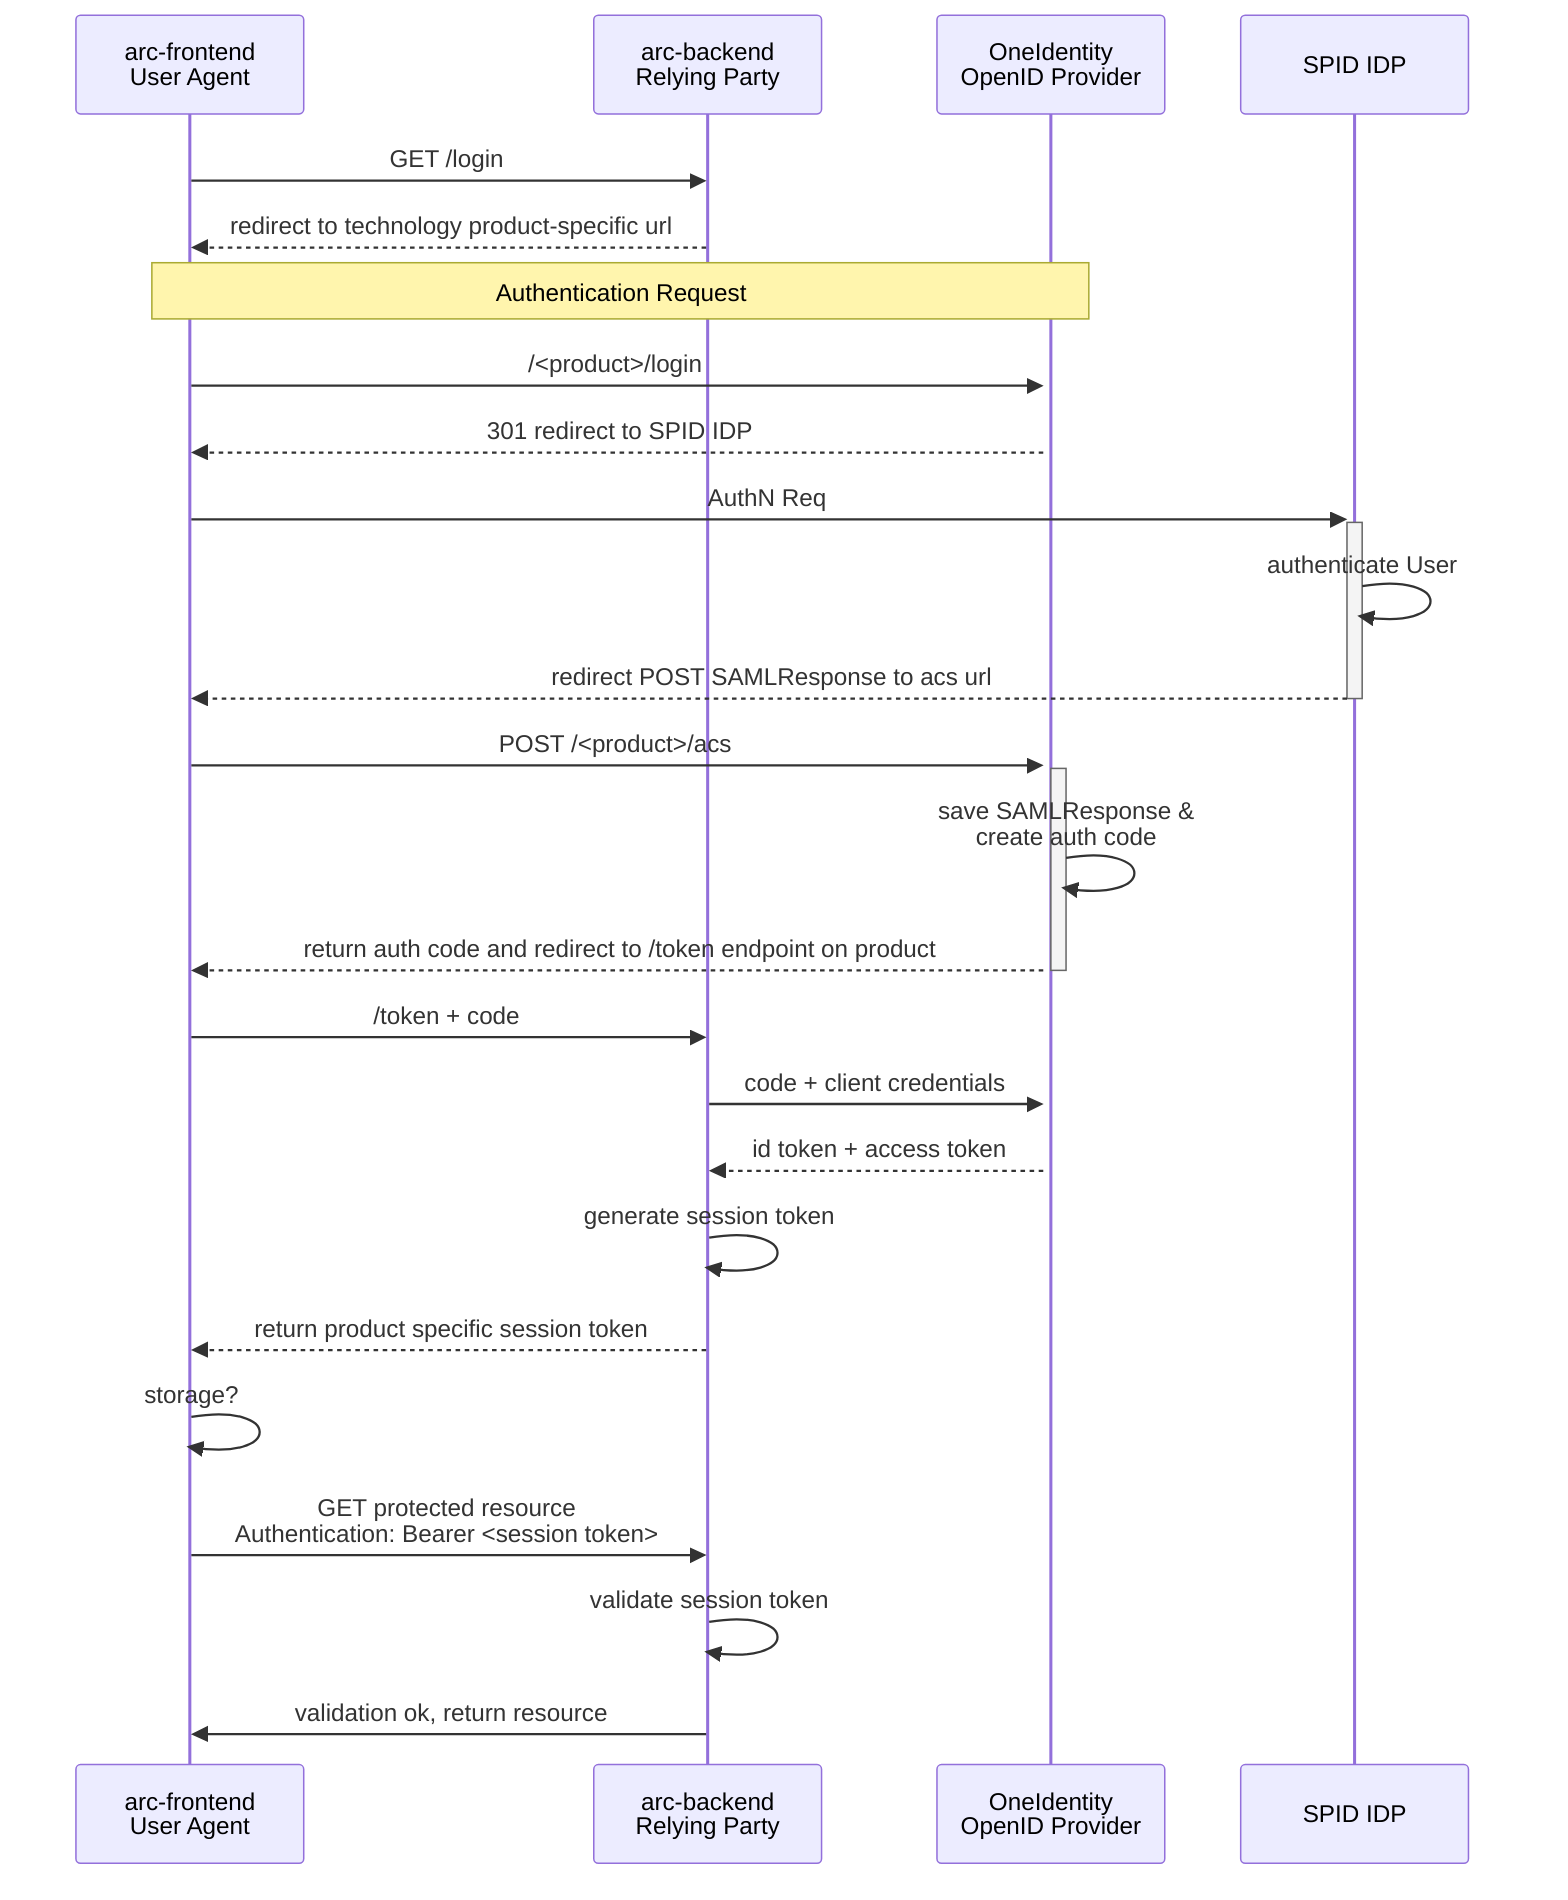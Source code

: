 sequenceDiagram
    participant UA as arc-frontend<br>User Agent
    participant RP as arc-backend<br>Relying Party
    participant AS as OneIdentity<br>OpenID Provider
    participant IDP as SPID IDP
    UA->> RP: GET /login
    RP -->> UA: redirect to technology product-specific url
    Note over UA,AS: Authentication Request
    UA ->>+ AS: /<product>/login
    AS -->> UA: 301 redirect to SPID IDP
    UA ->>+ IDP: AuthN Req
    IDP ->> IDP: authenticate User
    IDP -->>- UA: redirect POST SAMLResponse to acs url
    UA ->>+ AS: POST /<product>/acs
    AS ->> AS: save SAMLResponse &<br> create auth code
    AS -->>- UA: return auth code and redirect to /token endpoint on product
    UA ->> RP: /token + code
    RP ->> AS: code + client credentials
    AS -->> RP: id token + access token 
    RP ->> RP: generate session token
    RP -->> UA: return product specific session token
    UA ->> UA: storage?
    UA ->> RP: GET protected resource<br>Authentication: Bearer <session token>
    RP ->> RP: validate session token
    RP ->> UA: validation ok, return resource